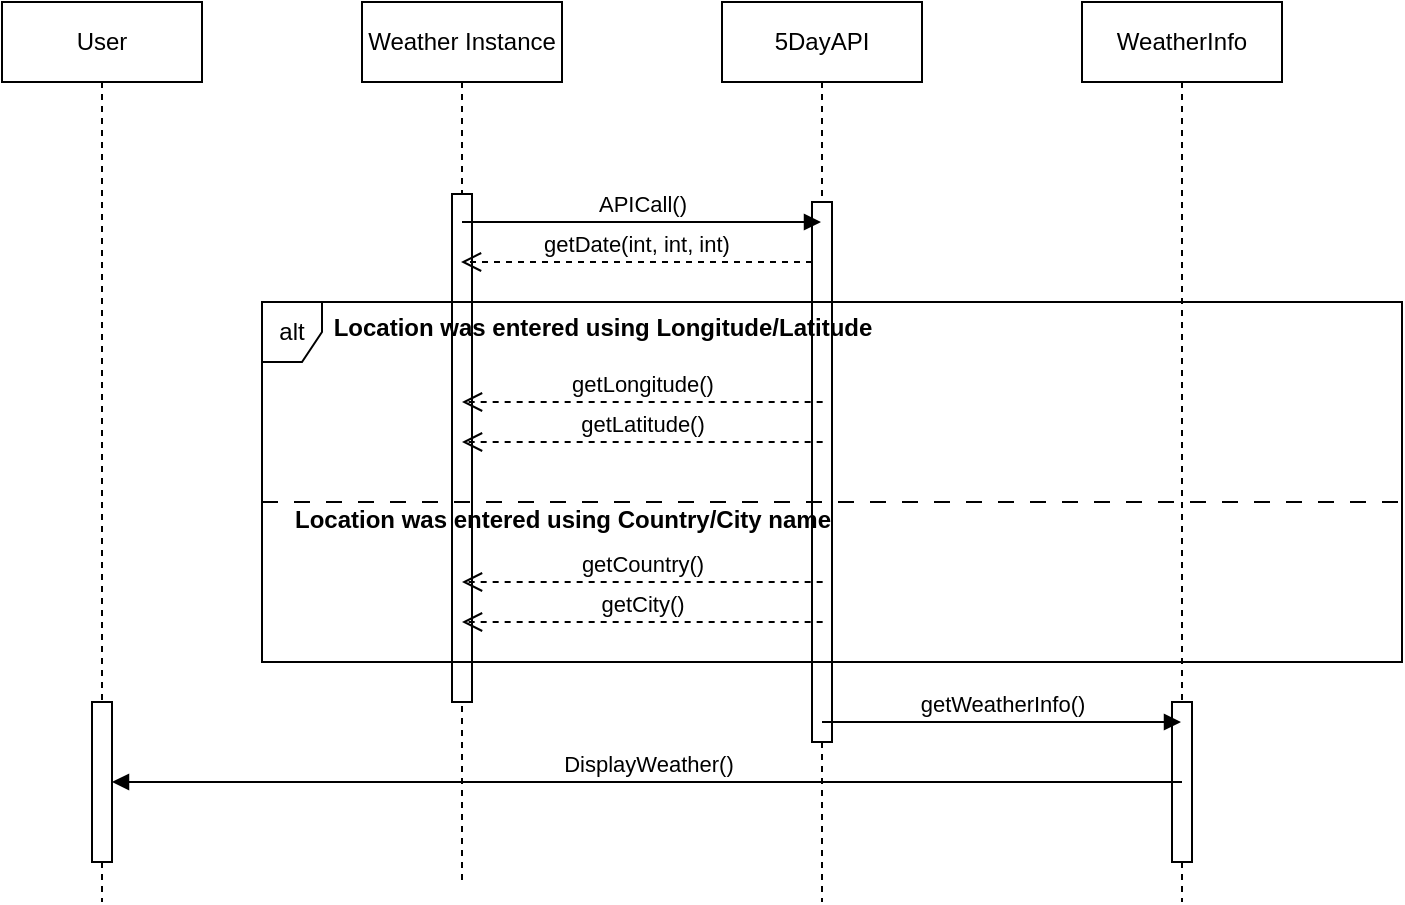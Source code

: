 <mxfile version="23.1.6" type="device">
  <diagram name="Page-1" id="D77FajxjwXL6HB7iIep1">
    <mxGraphModel dx="880" dy="468" grid="1" gridSize="10" guides="1" tooltips="1" connect="1" arrows="1" fold="1" page="1" pageScale="1" pageWidth="850" pageHeight="1100" math="0" shadow="0">
      <root>
        <mxCell id="0" />
        <mxCell id="1" parent="0" />
        <mxCell id="ic4YR6sIKKfDGJoA-vIN-1" value="User" style="shape=umlLifeline;perimeter=lifelinePerimeter;whiteSpace=wrap;html=1;container=1;dropTarget=0;collapsible=0;recursiveResize=0;outlineConnect=0;portConstraint=eastwest;newEdgeStyle={&quot;curved&quot;:0,&quot;rounded&quot;:0};" vertex="1" parent="1">
          <mxGeometry x="100" y="100" width="100" height="450" as="geometry" />
        </mxCell>
        <mxCell id="ic4YR6sIKKfDGJoA-vIN-2" value="" style="html=1;points=[[0,0,0,0,5],[0,1,0,0,-5],[1,0,0,0,5],[1,1,0,0,-5]];perimeter=orthogonalPerimeter;outlineConnect=0;targetShapes=umlLifeline;portConstraint=eastwest;newEdgeStyle={&quot;curved&quot;:0,&quot;rounded&quot;:0};" vertex="1" parent="ic4YR6sIKKfDGJoA-vIN-1">
          <mxGeometry x="45" y="350" width="10" height="80" as="geometry" />
        </mxCell>
        <mxCell id="ic4YR6sIKKfDGJoA-vIN-3" value="Weather Instance" style="shape=umlLifeline;perimeter=lifelinePerimeter;whiteSpace=wrap;html=1;container=1;dropTarget=0;collapsible=0;recursiveResize=0;outlineConnect=0;portConstraint=eastwest;newEdgeStyle={&quot;curved&quot;:0,&quot;rounded&quot;:0};" vertex="1" parent="1">
          <mxGeometry x="280" y="100" width="100" height="440" as="geometry" />
        </mxCell>
        <mxCell id="ic4YR6sIKKfDGJoA-vIN-4" value="" style="html=1;points=[[0,0,0,0,5],[0,1,0,0,-5],[1,0,0,0,5],[1,1,0,0,-5]];perimeter=orthogonalPerimeter;outlineConnect=0;targetShapes=umlLifeline;portConstraint=eastwest;newEdgeStyle={&quot;curved&quot;:0,&quot;rounded&quot;:0};" vertex="1" parent="ic4YR6sIKKfDGJoA-vIN-3">
          <mxGeometry x="45" y="96" width="10" height="254" as="geometry" />
        </mxCell>
        <mxCell id="ic4YR6sIKKfDGJoA-vIN-5" value="5DayAPI" style="shape=umlLifeline;perimeter=lifelinePerimeter;whiteSpace=wrap;html=1;container=1;dropTarget=0;collapsible=0;recursiveResize=0;outlineConnect=0;portConstraint=eastwest;newEdgeStyle={&quot;curved&quot;:0,&quot;rounded&quot;:0};" vertex="1" parent="1">
          <mxGeometry x="460" y="100" width="100" height="450" as="geometry" />
        </mxCell>
        <mxCell id="ic4YR6sIKKfDGJoA-vIN-6" value="" style="html=1;points=[[0,0,0,0,5],[0,1,0,0,-5],[1,0,0,0,5],[1,1,0,0,-5]];perimeter=orthogonalPerimeter;outlineConnect=0;targetShapes=umlLifeline;portConstraint=eastwest;newEdgeStyle={&quot;curved&quot;:0,&quot;rounded&quot;:0};" vertex="1" parent="ic4YR6sIKKfDGJoA-vIN-5">
          <mxGeometry x="45" y="100" width="10" height="270" as="geometry" />
        </mxCell>
        <mxCell id="ic4YR6sIKKfDGJoA-vIN-7" value="WeatherInfo" style="shape=umlLifeline;perimeter=lifelinePerimeter;whiteSpace=wrap;html=1;container=1;dropTarget=0;collapsible=0;recursiveResize=0;outlineConnect=0;portConstraint=eastwest;newEdgeStyle={&quot;curved&quot;:0,&quot;rounded&quot;:0};" vertex="1" parent="1">
          <mxGeometry x="640" y="100" width="100" height="450" as="geometry" />
        </mxCell>
        <mxCell id="ic4YR6sIKKfDGJoA-vIN-8" value="" style="html=1;points=[[0,0,0,0,5],[0,1,0,0,-5],[1,0,0,0,5],[1,1,0,0,-5]];perimeter=orthogonalPerimeter;outlineConnect=0;targetShapes=umlLifeline;portConstraint=eastwest;newEdgeStyle={&quot;curved&quot;:0,&quot;rounded&quot;:0};" vertex="1" parent="ic4YR6sIKKfDGJoA-vIN-7">
          <mxGeometry x="45" y="350" width="10" height="80" as="geometry" />
        </mxCell>
        <mxCell id="ic4YR6sIKKfDGJoA-vIN-9" value="APICall()" style="html=1;verticalAlign=bottom;endArrow=block;curved=0;rounded=0;" edge="1" parent="1" target="ic4YR6sIKKfDGJoA-vIN-5">
          <mxGeometry width="80" relative="1" as="geometry">
            <mxPoint x="330" y="210" as="sourcePoint" />
            <mxPoint x="410" y="210" as="targetPoint" />
          </mxGeometry>
        </mxCell>
        <mxCell id="ic4YR6sIKKfDGJoA-vIN-10" value="getDate(int, int, int)" style="html=1;verticalAlign=bottom;endArrow=open;dashed=1;endSize=8;curved=0;rounded=0;" edge="1" parent="1">
          <mxGeometry relative="1" as="geometry">
            <mxPoint x="505" y="230" as="sourcePoint" />
            <mxPoint x="329.5" y="230" as="targetPoint" />
          </mxGeometry>
        </mxCell>
        <mxCell id="ic4YR6sIKKfDGJoA-vIN-11" value="alt" style="shape=umlFrame;whiteSpace=wrap;html=1;pointerEvents=0;width=30;height=30;" vertex="1" parent="1">
          <mxGeometry x="230" y="250" width="570" height="180" as="geometry" />
        </mxCell>
        <mxCell id="ic4YR6sIKKfDGJoA-vIN-12" value="" style="line;strokeWidth=1;fillColor=none;align=left;verticalAlign=middle;spacingTop=-1;spacingLeft=3;spacingRight=3;rotatable=0;labelPosition=right;points=[];portConstraint=eastwest;strokeColor=inherit;dashed=1;dashPattern=8 8;" vertex="1" parent="1">
          <mxGeometry x="230" y="346" width="570" height="8" as="geometry" />
        </mxCell>
        <mxCell id="ic4YR6sIKKfDGJoA-vIN-13" value="getLongitude()" style="html=1;verticalAlign=bottom;endArrow=open;dashed=1;endSize=8;curved=0;rounded=0;" edge="1" parent="1">
          <mxGeometry relative="1" as="geometry">
            <mxPoint x="510.33" y="300" as="sourcePoint" />
            <mxPoint x="330" y="300" as="targetPoint" />
          </mxGeometry>
        </mxCell>
        <mxCell id="ic4YR6sIKKfDGJoA-vIN-14" value="getLatitude()" style="html=1;verticalAlign=bottom;endArrow=open;dashed=1;endSize=8;curved=0;rounded=0;" edge="1" parent="1">
          <mxGeometry relative="1" as="geometry">
            <mxPoint x="510.33" y="320" as="sourcePoint" />
            <mxPoint x="330" y="320" as="targetPoint" />
          </mxGeometry>
        </mxCell>
        <mxCell id="ic4YR6sIKKfDGJoA-vIN-15" value="getCountry()" style="html=1;verticalAlign=bottom;endArrow=open;dashed=1;endSize=8;curved=0;rounded=0;" edge="1" parent="1">
          <mxGeometry relative="1" as="geometry">
            <mxPoint x="510.33" y="390" as="sourcePoint" />
            <mxPoint x="330" y="390" as="targetPoint" />
          </mxGeometry>
        </mxCell>
        <mxCell id="ic4YR6sIKKfDGJoA-vIN-16" value="getCity()" style="html=1;verticalAlign=bottom;endArrow=open;dashed=1;endSize=8;curved=0;rounded=0;" edge="1" parent="1">
          <mxGeometry relative="1" as="geometry">
            <mxPoint x="510.33" y="410" as="sourcePoint" />
            <mxPoint x="330" y="410" as="targetPoint" />
          </mxGeometry>
        </mxCell>
        <mxCell id="ic4YR6sIKKfDGJoA-vIN-17" value="Location was entered using Longitude/Latitude" style="text;align=center;fontStyle=1;verticalAlign=middle;spacingLeft=3;spacingRight=3;strokeColor=none;rotatable=0;points=[[0,0.5],[1,0.5]];portConstraint=eastwest;html=1;" vertex="1" parent="1">
          <mxGeometry x="360" y="250" width="80" height="26" as="geometry" />
        </mxCell>
        <mxCell id="ic4YR6sIKKfDGJoA-vIN-18" value="Location was entered using Country/City name" style="text;align=center;fontStyle=1;verticalAlign=middle;spacingLeft=3;spacingRight=3;strokeColor=none;rotatable=0;points=[[0,0.5],[1,0.5]];portConstraint=eastwest;html=1;" vertex="1" parent="1">
          <mxGeometry x="340" y="346" width="80" height="26" as="geometry" />
        </mxCell>
        <mxCell id="ic4YR6sIKKfDGJoA-vIN-19" value="getWeatherInfo()" style="html=1;verticalAlign=bottom;endArrow=block;curved=0;rounded=0;" edge="1" parent="1" target="ic4YR6sIKKfDGJoA-vIN-7">
          <mxGeometry width="80" relative="1" as="geometry">
            <mxPoint x="510" y="460" as="sourcePoint" />
            <mxPoint x="590" y="460" as="targetPoint" />
          </mxGeometry>
        </mxCell>
        <mxCell id="ic4YR6sIKKfDGJoA-vIN-20" value="DisplayWeather()" style="html=1;verticalAlign=bottom;endArrow=block;curved=0;rounded=0;" edge="1" parent="1" target="ic4YR6sIKKfDGJoA-vIN-2">
          <mxGeometry width="80" relative="1" as="geometry">
            <mxPoint x="690" y="490" as="sourcePoint" />
            <mxPoint x="170" y="490" as="targetPoint" />
          </mxGeometry>
        </mxCell>
      </root>
    </mxGraphModel>
  </diagram>
</mxfile>
